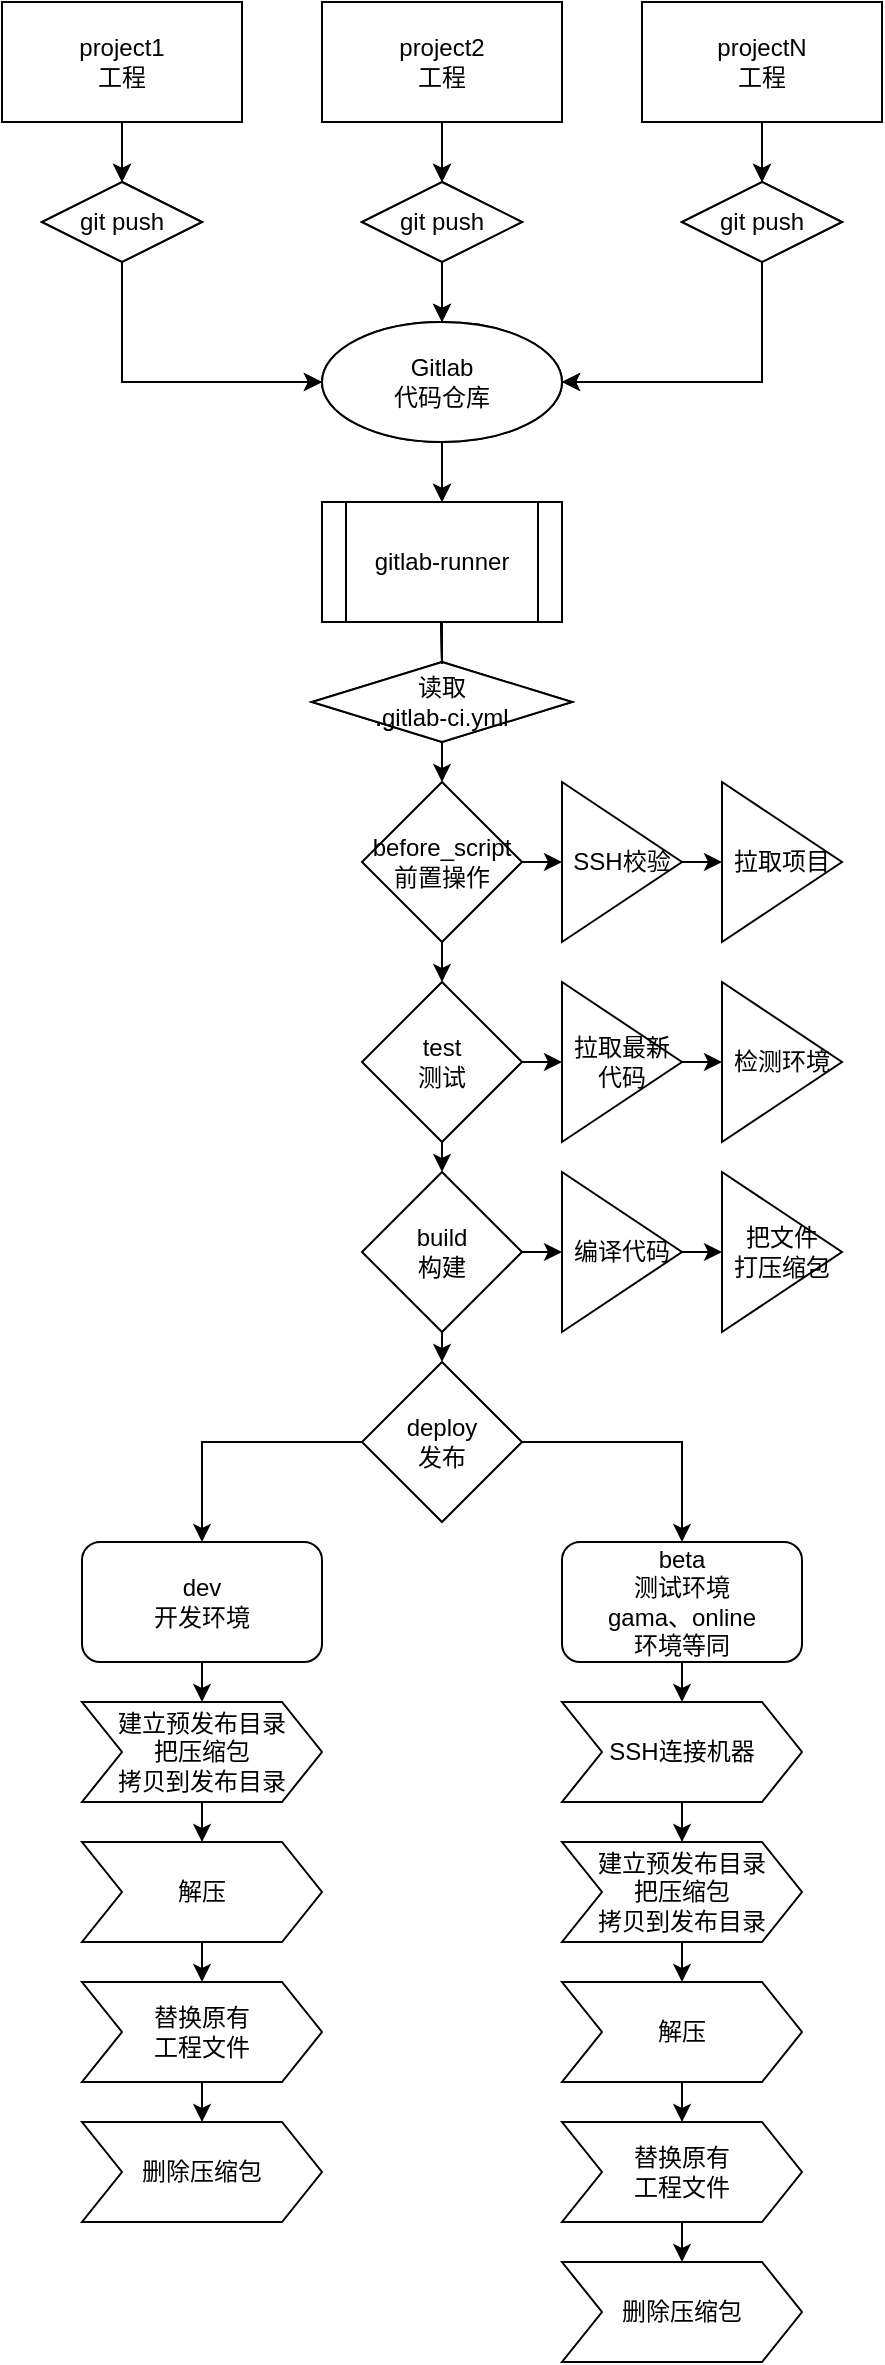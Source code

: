 <mxfile version="16.5.6" type="github">
  <diagram id="BnS27pVrS36JY-UFadmb" name="Page-1">
    <mxGraphModel dx="1038" dy="546" grid="1" gridSize="10" guides="1" tooltips="1" connect="1" arrows="1" fold="1" page="1" pageScale="1" pageWidth="827" pageHeight="1169" math="0" shadow="0">
      <root>
        <mxCell id="0" />
        <mxCell id="1" parent="0" />
        <mxCell id="piuvEJgIPPBP0Wa2WV8D-1" style="edgeStyle=orthogonalEdgeStyle;rounded=0;orthogonalLoop=1;jettySize=auto;html=1;exitX=0.5;exitY=1;exitDx=0;exitDy=0;" edge="1" parent="1" source="piuvEJgIPPBP0Wa2WV8D-2">
          <mxGeometry relative="1" as="geometry">
            <mxPoint x="260" y="100" as="targetPoint" />
          </mxGeometry>
        </mxCell>
        <mxCell id="piuvEJgIPPBP0Wa2WV8D-2" value="svr1&lt;br&gt;服务" style="rounded=0;whiteSpace=wrap;html=1;" vertex="1" parent="1">
          <mxGeometry x="200" y="10" width="120" height="60" as="geometry" />
        </mxCell>
        <mxCell id="piuvEJgIPPBP0Wa2WV8D-3" style="edgeStyle=orthogonalEdgeStyle;rounded=0;orthogonalLoop=1;jettySize=auto;html=1;exitX=0.5;exitY=1;exitDx=0;exitDy=0;entryX=0;entryY=0.5;entryDx=0;entryDy=0;" edge="1" parent="1" source="piuvEJgIPPBP0Wa2WV8D-4">
          <mxGeometry relative="1" as="geometry">
            <mxPoint x="360" y="200" as="targetPoint" />
            <Array as="points">
              <mxPoint x="260" y="200" />
            </Array>
          </mxGeometry>
        </mxCell>
        <mxCell id="piuvEJgIPPBP0Wa2WV8D-4" value="git push" style="rhombus;whiteSpace=wrap;html=1;" vertex="1" parent="1">
          <mxGeometry x="220" y="100" width="80" height="40" as="geometry" />
        </mxCell>
        <mxCell id="piuvEJgIPPBP0Wa2WV8D-5" style="edgeStyle=orthogonalEdgeStyle;rounded=0;orthogonalLoop=1;jettySize=auto;html=1;exitX=0.5;exitY=1;exitDx=0;exitDy=0;" edge="1" parent="1" source="piuvEJgIPPBP0Wa2WV8D-6">
          <mxGeometry relative="1" as="geometry">
            <mxPoint x="420" y="100" as="targetPoint" />
          </mxGeometry>
        </mxCell>
        <mxCell id="piuvEJgIPPBP0Wa2WV8D-6" value="svr2&lt;br&gt;服务" style="rounded=0;whiteSpace=wrap;html=1;" vertex="1" parent="1">
          <mxGeometry x="360" y="10" width="120" height="60" as="geometry" />
        </mxCell>
        <mxCell id="piuvEJgIPPBP0Wa2WV8D-7" style="edgeStyle=orthogonalEdgeStyle;rounded=0;orthogonalLoop=1;jettySize=auto;html=1;exitX=0.5;exitY=1;exitDx=0;exitDy=0;entryX=0.5;entryY=0;entryDx=0;entryDy=0;" edge="1" parent="1" source="piuvEJgIPPBP0Wa2WV8D-8">
          <mxGeometry relative="1" as="geometry">
            <mxPoint x="420" y="170" as="targetPoint" />
          </mxGeometry>
        </mxCell>
        <mxCell id="piuvEJgIPPBP0Wa2WV8D-8" value="git push" style="rhombus;whiteSpace=wrap;html=1;" vertex="1" parent="1">
          <mxGeometry x="380" y="100" width="80" height="40" as="geometry" />
        </mxCell>
        <mxCell id="piuvEJgIPPBP0Wa2WV8D-9" style="edgeStyle=orthogonalEdgeStyle;rounded=0;orthogonalLoop=1;jettySize=auto;html=1;exitX=0.5;exitY=1;exitDx=0;exitDy=0;" edge="1" parent="1" source="piuvEJgIPPBP0Wa2WV8D-10">
          <mxGeometry relative="1" as="geometry">
            <mxPoint x="580" y="100" as="targetPoint" />
          </mxGeometry>
        </mxCell>
        <mxCell id="piuvEJgIPPBP0Wa2WV8D-10" value="svr3&lt;br&gt;服务" style="rounded=0;whiteSpace=wrap;html=1;" vertex="1" parent="1">
          <mxGeometry x="520" y="10" width="120" height="60" as="geometry" />
        </mxCell>
        <mxCell id="piuvEJgIPPBP0Wa2WV8D-11" style="edgeStyle=orthogonalEdgeStyle;rounded=0;orthogonalLoop=1;jettySize=auto;html=1;exitX=0.5;exitY=1;exitDx=0;exitDy=0;entryX=1;entryY=0.5;entryDx=0;entryDy=0;" edge="1" parent="1" source="piuvEJgIPPBP0Wa2WV8D-12">
          <mxGeometry relative="1" as="geometry">
            <mxPoint x="480" y="200" as="targetPoint" />
            <Array as="points">
              <mxPoint x="580" y="200" />
            </Array>
          </mxGeometry>
        </mxCell>
        <mxCell id="piuvEJgIPPBP0Wa2WV8D-12" value="git push" style="rhombus;whiteSpace=wrap;html=1;" vertex="1" parent="1">
          <mxGeometry x="540" y="100" width="80" height="40" as="geometry" />
        </mxCell>
        <mxCell id="piuvEJgIPPBP0Wa2WV8D-13" style="edgeStyle=orthogonalEdgeStyle;rounded=0;orthogonalLoop=1;jettySize=auto;html=1;exitX=0.5;exitY=1;exitDx=0;exitDy=0;" edge="1" parent="1">
          <mxGeometry relative="1" as="geometry">
            <mxPoint x="420" y="260" as="targetPoint" />
            <mxPoint x="420" y="230" as="sourcePoint" />
          </mxGeometry>
        </mxCell>
        <mxCell id="piuvEJgIPPBP0Wa2WV8D-14" style="edgeStyle=orthogonalEdgeStyle;rounded=0;orthogonalLoop=1;jettySize=auto;html=1;exitX=0.5;exitY=1;exitDx=0;exitDy=0;startArrow=none;" edge="1" parent="1" source="piuvEJgIPPBP0Wa2WV8D-17">
          <mxGeometry relative="1" as="geometry">
            <mxPoint x="419.5" y="350" as="targetPoint" />
            <mxPoint x="419.5" y="320" as="sourcePoint" />
          </mxGeometry>
        </mxCell>
        <mxCell id="piuvEJgIPPBP0Wa2WV8D-15" value="gitlab-runner" style="shape=process;whiteSpace=wrap;html=1;backgroundOutline=1;" vertex="1" parent="1">
          <mxGeometry x="360" y="260" width="120" height="60" as="geometry" />
        </mxCell>
        <mxCell id="piuvEJgIPPBP0Wa2WV8D-16" value="Gitlab&lt;br&gt;代码仓库" style="ellipse;whiteSpace=wrap;html=1;" vertex="1" parent="1">
          <mxGeometry x="360" y="170" width="120" height="60" as="geometry" />
        </mxCell>
        <mxCell id="piuvEJgIPPBP0Wa2WV8D-17" value="读取&lt;br&gt;.gitlab-ci.yml" style="rhombus;whiteSpace=wrap;html=1;" vertex="1" parent="1">
          <mxGeometry x="355" y="340" width="130" height="40" as="geometry" />
        </mxCell>
        <mxCell id="piuvEJgIPPBP0Wa2WV8D-18" value="" style="edgeStyle=orthogonalEdgeStyle;rounded=0;orthogonalLoop=1;jettySize=auto;html=1;exitX=0.5;exitY=1;exitDx=0;exitDy=0;endArrow=none;" edge="1" parent="1" target="piuvEJgIPPBP0Wa2WV8D-17">
          <mxGeometry relative="1" as="geometry">
            <mxPoint x="419.5" y="350" as="targetPoint" />
            <mxPoint x="419.5" y="320" as="sourcePoint" />
          </mxGeometry>
        </mxCell>
        <mxCell id="piuvEJgIPPBP0Wa2WV8D-19" style="edgeStyle=orthogonalEdgeStyle;rounded=0;orthogonalLoop=1;jettySize=auto;html=1;exitX=0.5;exitY=1;exitDx=0;exitDy=0;" edge="1" parent="1" source="piuvEJgIPPBP0Wa2WV8D-20">
          <mxGeometry relative="1" as="geometry">
            <mxPoint x="260" y="100" as="targetPoint" />
          </mxGeometry>
        </mxCell>
        <mxCell id="piuvEJgIPPBP0Wa2WV8D-20" value="project1&lt;br&gt;工程" style="rounded=0;whiteSpace=wrap;html=1;" vertex="1" parent="1">
          <mxGeometry x="200" y="10" width="120" height="60" as="geometry" />
        </mxCell>
        <mxCell id="piuvEJgIPPBP0Wa2WV8D-21" style="edgeStyle=orthogonalEdgeStyle;rounded=0;orthogonalLoop=1;jettySize=auto;html=1;exitX=0.5;exitY=1;exitDx=0;exitDy=0;entryX=0;entryY=0.5;entryDx=0;entryDy=0;" edge="1" parent="1" source="piuvEJgIPPBP0Wa2WV8D-22">
          <mxGeometry relative="1" as="geometry">
            <mxPoint x="360" y="200" as="targetPoint" />
            <Array as="points">
              <mxPoint x="260" y="200" />
            </Array>
          </mxGeometry>
        </mxCell>
        <mxCell id="piuvEJgIPPBP0Wa2WV8D-22" value="git push" style="rhombus;whiteSpace=wrap;html=1;" vertex="1" parent="1">
          <mxGeometry x="220" y="100" width="80" height="40" as="geometry" />
        </mxCell>
        <mxCell id="piuvEJgIPPBP0Wa2WV8D-23" style="edgeStyle=orthogonalEdgeStyle;rounded=0;orthogonalLoop=1;jettySize=auto;html=1;exitX=0.5;exitY=1;exitDx=0;exitDy=0;" edge="1" parent="1" source="piuvEJgIPPBP0Wa2WV8D-24">
          <mxGeometry relative="1" as="geometry">
            <mxPoint x="420" y="100" as="targetPoint" />
          </mxGeometry>
        </mxCell>
        <mxCell id="piuvEJgIPPBP0Wa2WV8D-24" value="project2&lt;br&gt;工程" style="rounded=0;whiteSpace=wrap;html=1;" vertex="1" parent="1">
          <mxGeometry x="360" y="10" width="120" height="60" as="geometry" />
        </mxCell>
        <mxCell id="piuvEJgIPPBP0Wa2WV8D-25" style="edgeStyle=orthogonalEdgeStyle;rounded=0;orthogonalLoop=1;jettySize=auto;html=1;exitX=0.5;exitY=1;exitDx=0;exitDy=0;entryX=0.5;entryY=0;entryDx=0;entryDy=0;" edge="1" parent="1" source="piuvEJgIPPBP0Wa2WV8D-26">
          <mxGeometry relative="1" as="geometry">
            <mxPoint x="420" y="170" as="targetPoint" />
          </mxGeometry>
        </mxCell>
        <mxCell id="piuvEJgIPPBP0Wa2WV8D-26" value="git push" style="rhombus;whiteSpace=wrap;html=1;" vertex="1" parent="1">
          <mxGeometry x="380" y="100" width="80" height="40" as="geometry" />
        </mxCell>
        <mxCell id="piuvEJgIPPBP0Wa2WV8D-27" style="edgeStyle=orthogonalEdgeStyle;rounded=0;orthogonalLoop=1;jettySize=auto;html=1;exitX=0.5;exitY=1;exitDx=0;exitDy=0;" edge="1" parent="1" source="piuvEJgIPPBP0Wa2WV8D-28">
          <mxGeometry relative="1" as="geometry">
            <mxPoint x="580" y="100" as="targetPoint" />
          </mxGeometry>
        </mxCell>
        <mxCell id="piuvEJgIPPBP0Wa2WV8D-28" value="projectN&lt;br&gt;工程" style="rounded=0;whiteSpace=wrap;html=1;" vertex="1" parent="1">
          <mxGeometry x="520" y="10" width="120" height="60" as="geometry" />
        </mxCell>
        <mxCell id="piuvEJgIPPBP0Wa2WV8D-29" style="edgeStyle=orthogonalEdgeStyle;rounded=0;orthogonalLoop=1;jettySize=auto;html=1;exitX=0.5;exitY=1;exitDx=0;exitDy=0;entryX=1;entryY=0.5;entryDx=0;entryDy=0;" edge="1" parent="1" source="piuvEJgIPPBP0Wa2WV8D-30">
          <mxGeometry relative="1" as="geometry">
            <mxPoint x="480" y="200" as="targetPoint" />
            <Array as="points">
              <mxPoint x="580" y="200" />
            </Array>
          </mxGeometry>
        </mxCell>
        <mxCell id="piuvEJgIPPBP0Wa2WV8D-30" value="git push" style="rhombus;whiteSpace=wrap;html=1;" vertex="1" parent="1">
          <mxGeometry x="540" y="100" width="80" height="40" as="geometry" />
        </mxCell>
        <mxCell id="piuvEJgIPPBP0Wa2WV8D-31" style="edgeStyle=orthogonalEdgeStyle;rounded=0;orthogonalLoop=1;jettySize=auto;html=1;exitX=0.5;exitY=1;exitDx=0;exitDy=0;" edge="1" parent="1">
          <mxGeometry relative="1" as="geometry">
            <mxPoint x="420" y="260" as="targetPoint" />
            <mxPoint x="420" y="230" as="sourcePoint" />
          </mxGeometry>
        </mxCell>
        <mxCell id="piuvEJgIPPBP0Wa2WV8D-32" style="edgeStyle=orthogonalEdgeStyle;rounded=0;orthogonalLoop=1;jettySize=auto;html=1;exitX=0.5;exitY=1;exitDx=0;exitDy=0;startArrow=none;" edge="1" parent="1" source="piuvEJgIPPBP0Wa2WV8D-45">
          <mxGeometry relative="1" as="geometry">
            <mxPoint x="419.5" y="350" as="targetPoint" />
            <mxPoint x="419.5" y="320" as="sourcePoint" />
          </mxGeometry>
        </mxCell>
        <mxCell id="piuvEJgIPPBP0Wa2WV8D-33" value="gitlab-runner" style="shape=process;whiteSpace=wrap;html=1;backgroundOutline=1;" vertex="1" parent="1">
          <mxGeometry x="360" y="260" width="120" height="60" as="geometry" />
        </mxCell>
        <mxCell id="piuvEJgIPPBP0Wa2WV8D-34" value="Gitlab&lt;br&gt;代码仓库" style="ellipse;whiteSpace=wrap;html=1;" vertex="1" parent="1">
          <mxGeometry x="360" y="170" width="120" height="60" as="geometry" />
        </mxCell>
        <mxCell id="piuvEJgIPPBP0Wa2WV8D-35" style="edgeStyle=orthogonalEdgeStyle;rounded=0;orthogonalLoop=1;jettySize=auto;html=1;exitX=0.5;exitY=1;exitDx=0;exitDy=0;entryX=0.5;entryY=0;entryDx=0;entryDy=0;" edge="1" parent="1" source="piuvEJgIPPBP0Wa2WV8D-37" target="piuvEJgIPPBP0Wa2WV8D-40">
          <mxGeometry relative="1" as="geometry" />
        </mxCell>
        <mxCell id="piuvEJgIPPBP0Wa2WV8D-36" style="edgeStyle=orthogonalEdgeStyle;rounded=0;orthogonalLoop=1;jettySize=auto;html=1;exitX=1;exitY=0.5;exitDx=0;exitDy=0;" edge="1" parent="1" source="piuvEJgIPPBP0Wa2WV8D-37">
          <mxGeometry relative="1" as="geometry">
            <mxPoint x="480" y="540" as="targetPoint" />
          </mxGeometry>
        </mxCell>
        <mxCell id="piuvEJgIPPBP0Wa2WV8D-37" value="test&lt;br&gt;测试" style="rhombus;whiteSpace=wrap;html=1;" vertex="1" parent="1">
          <mxGeometry x="380" y="500" width="80" height="80" as="geometry" />
        </mxCell>
        <mxCell id="piuvEJgIPPBP0Wa2WV8D-38" style="edgeStyle=orthogonalEdgeStyle;rounded=0;orthogonalLoop=1;jettySize=auto;html=1;exitX=0.5;exitY=1;exitDx=0;exitDy=0;entryX=0.5;entryY=0;entryDx=0;entryDy=0;" edge="1" parent="1" source="piuvEJgIPPBP0Wa2WV8D-40" target="piuvEJgIPPBP0Wa2WV8D-43">
          <mxGeometry relative="1" as="geometry" />
        </mxCell>
        <mxCell id="piuvEJgIPPBP0Wa2WV8D-39" style="edgeStyle=orthogonalEdgeStyle;rounded=0;orthogonalLoop=1;jettySize=auto;html=1;exitX=1;exitY=0.5;exitDx=0;exitDy=0;" edge="1" parent="1" source="piuvEJgIPPBP0Wa2WV8D-40">
          <mxGeometry relative="1" as="geometry">
            <mxPoint x="480" y="635" as="targetPoint" />
          </mxGeometry>
        </mxCell>
        <mxCell id="piuvEJgIPPBP0Wa2WV8D-40" value="build&lt;br&gt;构建" style="rhombus;whiteSpace=wrap;html=1;" vertex="1" parent="1">
          <mxGeometry x="380" y="595" width="80" height="80" as="geometry" />
        </mxCell>
        <mxCell id="piuvEJgIPPBP0Wa2WV8D-41" style="edgeStyle=orthogonalEdgeStyle;rounded=0;orthogonalLoop=1;jettySize=auto;html=1;exitX=0;exitY=0.5;exitDx=0;exitDy=0;entryX=0.5;entryY=0;entryDx=0;entryDy=0;" edge="1" parent="1" source="piuvEJgIPPBP0Wa2WV8D-43" target="piuvEJgIPPBP0Wa2WV8D-62">
          <mxGeometry relative="1" as="geometry" />
        </mxCell>
        <mxCell id="piuvEJgIPPBP0Wa2WV8D-42" style="edgeStyle=orthogonalEdgeStyle;rounded=0;orthogonalLoop=1;jettySize=auto;html=1;exitX=1;exitY=0.5;exitDx=0;exitDy=0;" edge="1" parent="1" source="piuvEJgIPPBP0Wa2WV8D-43" target="piuvEJgIPPBP0Wa2WV8D-64">
          <mxGeometry relative="1" as="geometry" />
        </mxCell>
        <mxCell id="piuvEJgIPPBP0Wa2WV8D-43" value="deploy&lt;br&gt;发布" style="rhombus;whiteSpace=wrap;html=1;" vertex="1" parent="1">
          <mxGeometry x="380" y="690" width="80" height="80" as="geometry" />
        </mxCell>
        <mxCell id="piuvEJgIPPBP0Wa2WV8D-44" style="edgeStyle=orthogonalEdgeStyle;rounded=0;orthogonalLoop=1;jettySize=auto;html=1;exitX=0.5;exitY=1;exitDx=0;exitDy=0;" edge="1" parent="1" source="piuvEJgIPPBP0Wa2WV8D-45">
          <mxGeometry relative="1" as="geometry">
            <mxPoint x="420" y="400" as="targetPoint" />
          </mxGeometry>
        </mxCell>
        <mxCell id="piuvEJgIPPBP0Wa2WV8D-45" value="读取&lt;br&gt;.gitlab-ci.yml" style="rhombus;whiteSpace=wrap;html=1;" vertex="1" parent="1">
          <mxGeometry x="355" y="340" width="130" height="40" as="geometry" />
        </mxCell>
        <mxCell id="piuvEJgIPPBP0Wa2WV8D-46" value="" style="edgeStyle=orthogonalEdgeStyle;rounded=0;orthogonalLoop=1;jettySize=auto;html=1;exitX=0.5;exitY=1;exitDx=0;exitDy=0;endArrow=none;" edge="1" parent="1" target="piuvEJgIPPBP0Wa2WV8D-45">
          <mxGeometry relative="1" as="geometry">
            <mxPoint x="419.5" y="350" as="targetPoint" />
            <mxPoint x="419.5" y="320" as="sourcePoint" />
          </mxGeometry>
        </mxCell>
        <mxCell id="piuvEJgIPPBP0Wa2WV8D-47" style="edgeStyle=orthogonalEdgeStyle;rounded=0;orthogonalLoop=1;jettySize=auto;html=1;exitX=0.5;exitY=1;exitDx=0;exitDy=0;entryX=0.5;entryY=0;entryDx=0;entryDy=0;" edge="1" parent="1" source="piuvEJgIPPBP0Wa2WV8D-49" target="piuvEJgIPPBP0Wa2WV8D-37">
          <mxGeometry relative="1" as="geometry" />
        </mxCell>
        <mxCell id="piuvEJgIPPBP0Wa2WV8D-49" value="before_script&lt;br&gt;前置操作" style="rhombus;whiteSpace=wrap;html=1;" vertex="1" parent="1">
          <mxGeometry x="380" y="400" width="80" height="80" as="geometry" />
        </mxCell>
        <mxCell id="piuvEJgIPPBP0Wa2WV8D-50" style="edgeStyle=orthogonalEdgeStyle;rounded=0;orthogonalLoop=1;jettySize=auto;html=1;exitX=1;exitY=0.5;exitDx=0;exitDy=0;" edge="1" parent="1">
          <mxGeometry relative="1" as="geometry">
            <mxPoint x="480" y="440" as="targetPoint" />
            <mxPoint x="460" y="440" as="sourcePoint" />
          </mxGeometry>
        </mxCell>
        <mxCell id="piuvEJgIPPBP0Wa2WV8D-52" style="edgeStyle=orthogonalEdgeStyle;rounded=0;orthogonalLoop=1;jettySize=auto;html=1;exitX=1;exitY=0.5;exitDx=0;exitDy=0;entryX=0;entryY=0.5;entryDx=0;entryDy=0;" edge="1" parent="1" source="piuvEJgIPPBP0Wa2WV8D-53" target="piuvEJgIPPBP0Wa2WV8D-54">
          <mxGeometry relative="1" as="geometry" />
        </mxCell>
        <mxCell id="piuvEJgIPPBP0Wa2WV8D-53" value="SSH校验" style="triangle;whiteSpace=wrap;html=1;" vertex="1" parent="1">
          <mxGeometry x="480" y="400" width="60" height="80" as="geometry" />
        </mxCell>
        <mxCell id="piuvEJgIPPBP0Wa2WV8D-54" value="拉取项目" style="triangle;whiteSpace=wrap;html=1;" vertex="1" parent="1">
          <mxGeometry x="560" y="400" width="60" height="80" as="geometry" />
        </mxCell>
        <mxCell id="piuvEJgIPPBP0Wa2WV8D-80" style="edgeStyle=orthogonalEdgeStyle;rounded=0;orthogonalLoop=1;jettySize=auto;html=1;exitX=1;exitY=0.5;exitDx=0;exitDy=0;entryX=0;entryY=0.5;entryDx=0;entryDy=0;" edge="1" parent="1" source="piuvEJgIPPBP0Wa2WV8D-55" target="piuvEJgIPPBP0Wa2WV8D-79">
          <mxGeometry relative="1" as="geometry" />
        </mxCell>
        <mxCell id="piuvEJgIPPBP0Wa2WV8D-55" value="拉取最新&lt;br&gt;代码" style="triangle;whiteSpace=wrap;html=1;" vertex="1" parent="1">
          <mxGeometry x="480" y="500" width="60" height="80" as="geometry" />
        </mxCell>
        <mxCell id="piuvEJgIPPBP0Wa2WV8D-56" style="edgeStyle=orthogonalEdgeStyle;rounded=0;orthogonalLoop=1;jettySize=auto;html=1;exitX=1;exitY=0.5;exitDx=0;exitDy=0;entryX=0;entryY=0.5;entryDx=0;entryDy=0;" edge="1" parent="1" source="piuvEJgIPPBP0Wa2WV8D-57" target="piuvEJgIPPBP0Wa2WV8D-59">
          <mxGeometry relative="1" as="geometry" />
        </mxCell>
        <mxCell id="piuvEJgIPPBP0Wa2WV8D-57" value="编译代码" style="triangle;whiteSpace=wrap;html=1;" vertex="1" parent="1">
          <mxGeometry x="480" y="595" width="60" height="80" as="geometry" />
        </mxCell>
        <mxCell id="piuvEJgIPPBP0Wa2WV8D-59" value="把文件&lt;br&gt;打压缩包" style="triangle;whiteSpace=wrap;html=1;" vertex="1" parent="1">
          <mxGeometry x="560" y="595" width="60" height="80" as="geometry" />
        </mxCell>
        <mxCell id="piuvEJgIPPBP0Wa2WV8D-61" style="edgeStyle=orthogonalEdgeStyle;rounded=0;orthogonalLoop=1;jettySize=auto;html=1;exitX=0.5;exitY=1;exitDx=0;exitDy=0;" edge="1" parent="1" source="piuvEJgIPPBP0Wa2WV8D-62">
          <mxGeometry relative="1" as="geometry">
            <mxPoint x="300" y="860" as="targetPoint" />
          </mxGeometry>
        </mxCell>
        <mxCell id="piuvEJgIPPBP0Wa2WV8D-62" value="dev&lt;br&gt;开发环境" style="rounded=1;whiteSpace=wrap;html=1;" vertex="1" parent="1">
          <mxGeometry x="240" y="780" width="120" height="60" as="geometry" />
        </mxCell>
        <mxCell id="piuvEJgIPPBP0Wa2WV8D-63" style="edgeStyle=orthogonalEdgeStyle;rounded=0;orthogonalLoop=1;jettySize=auto;html=1;exitX=0.5;exitY=1;exitDx=0;exitDy=0;" edge="1" parent="1" source="piuvEJgIPPBP0Wa2WV8D-64">
          <mxGeometry relative="1" as="geometry">
            <mxPoint x="540" y="860" as="targetPoint" />
          </mxGeometry>
        </mxCell>
        <mxCell id="piuvEJgIPPBP0Wa2WV8D-64" value="beta&lt;br&gt;测试环境&lt;br&gt;gama、online&lt;br&gt;环境等同" style="rounded=1;whiteSpace=wrap;html=1;" vertex="1" parent="1">
          <mxGeometry x="480" y="780" width="120" height="60" as="geometry" />
        </mxCell>
        <mxCell id="piuvEJgIPPBP0Wa2WV8D-65" style="edgeStyle=orthogonalEdgeStyle;rounded=0;orthogonalLoop=1;jettySize=auto;html=1;exitX=0.5;exitY=1;exitDx=0;exitDy=0;" edge="1" parent="1" source="piuvEJgIPPBP0Wa2WV8D-66">
          <mxGeometry relative="1" as="geometry">
            <mxPoint x="300" y="930" as="targetPoint" />
          </mxGeometry>
        </mxCell>
        <mxCell id="piuvEJgIPPBP0Wa2WV8D-66" value="建立预发布目录&lt;br&gt;把压缩包&lt;br&gt;拷贝到发布目录" style="shape=step;perimeter=stepPerimeter;whiteSpace=wrap;html=1;fixedSize=1;" vertex="1" parent="1">
          <mxGeometry x="240" y="860" width="120" height="50" as="geometry" />
        </mxCell>
        <mxCell id="piuvEJgIPPBP0Wa2WV8D-67" style="edgeStyle=orthogonalEdgeStyle;rounded=0;orthogonalLoop=1;jettySize=auto;html=1;exitX=0.5;exitY=1;exitDx=0;exitDy=0;entryX=0.5;entryY=0;entryDx=0;entryDy=0;" edge="1" parent="1" source="piuvEJgIPPBP0Wa2WV8D-68" target="piuvEJgIPPBP0Wa2WV8D-69">
          <mxGeometry relative="1" as="geometry" />
        </mxCell>
        <mxCell id="piuvEJgIPPBP0Wa2WV8D-68" value="解压" style="shape=step;perimeter=stepPerimeter;whiteSpace=wrap;html=1;fixedSize=1;" vertex="1" parent="1">
          <mxGeometry x="240" y="930" width="120" height="50" as="geometry" />
        </mxCell>
        <mxCell id="piuvEJgIPPBP0Wa2WV8D-69" value="替换原有&lt;br&gt;工程文件" style="shape=step;perimeter=stepPerimeter;whiteSpace=wrap;html=1;fixedSize=1;" vertex="1" parent="1">
          <mxGeometry x="240" y="1000" width="120" height="50" as="geometry" />
        </mxCell>
        <mxCell id="piuvEJgIPPBP0Wa2WV8D-70" value="SSH连接机器" style="shape=step;perimeter=stepPerimeter;whiteSpace=wrap;html=1;fixedSize=1;" vertex="1" parent="1">
          <mxGeometry x="480" y="860" width="120" height="50" as="geometry" />
        </mxCell>
        <mxCell id="piuvEJgIPPBP0Wa2WV8D-79" value="检测环境" style="triangle;whiteSpace=wrap;html=1;" vertex="1" parent="1">
          <mxGeometry x="560" y="500" width="60" height="80" as="geometry" />
        </mxCell>
        <mxCell id="piuvEJgIPPBP0Wa2WV8D-81" style="edgeStyle=orthogonalEdgeStyle;rounded=0;orthogonalLoop=1;jettySize=auto;html=1;exitX=0.5;exitY=1;exitDx=0;exitDy=0;entryX=0.5;entryY=0;entryDx=0;entryDy=0;" edge="1" parent="1" target="piuvEJgIPPBP0Wa2WV8D-82">
          <mxGeometry relative="1" as="geometry">
            <mxPoint x="300" y="1050" as="sourcePoint" />
          </mxGeometry>
        </mxCell>
        <mxCell id="piuvEJgIPPBP0Wa2WV8D-82" value="删除压缩包" style="shape=step;perimeter=stepPerimeter;whiteSpace=wrap;html=1;fixedSize=1;" vertex="1" parent="1">
          <mxGeometry x="240" y="1070" width="120" height="50" as="geometry" />
        </mxCell>
        <mxCell id="piuvEJgIPPBP0Wa2WV8D-83" style="edgeStyle=orthogonalEdgeStyle;rounded=0;orthogonalLoop=1;jettySize=auto;html=1;exitX=0.5;exitY=1;exitDx=0;exitDy=0;" edge="1" parent="1">
          <mxGeometry relative="1" as="geometry">
            <mxPoint x="540" y="930" as="targetPoint" />
            <mxPoint x="540" y="910" as="sourcePoint" />
          </mxGeometry>
        </mxCell>
        <mxCell id="piuvEJgIPPBP0Wa2WV8D-84" style="edgeStyle=orthogonalEdgeStyle;rounded=0;orthogonalLoop=1;jettySize=auto;html=1;exitX=0.5;exitY=1;exitDx=0;exitDy=0;" edge="1" parent="1" source="piuvEJgIPPBP0Wa2WV8D-85">
          <mxGeometry relative="1" as="geometry">
            <mxPoint x="540" y="1000" as="targetPoint" />
          </mxGeometry>
        </mxCell>
        <mxCell id="piuvEJgIPPBP0Wa2WV8D-85" value="建立预发布目录&lt;br&gt;把压缩包&lt;br&gt;拷贝到发布目录" style="shape=step;perimeter=stepPerimeter;whiteSpace=wrap;html=1;fixedSize=1;" vertex="1" parent="1">
          <mxGeometry x="480" y="930" width="120" height="50" as="geometry" />
        </mxCell>
        <mxCell id="piuvEJgIPPBP0Wa2WV8D-86" style="edgeStyle=orthogonalEdgeStyle;rounded=0;orthogonalLoop=1;jettySize=auto;html=1;exitX=0.5;exitY=1;exitDx=0;exitDy=0;entryX=0.5;entryY=0;entryDx=0;entryDy=0;" edge="1" parent="1" source="piuvEJgIPPBP0Wa2WV8D-87" target="piuvEJgIPPBP0Wa2WV8D-88">
          <mxGeometry relative="1" as="geometry" />
        </mxCell>
        <mxCell id="piuvEJgIPPBP0Wa2WV8D-87" value="解压" style="shape=step;perimeter=stepPerimeter;whiteSpace=wrap;html=1;fixedSize=1;" vertex="1" parent="1">
          <mxGeometry x="480" y="1000" width="120" height="50" as="geometry" />
        </mxCell>
        <mxCell id="piuvEJgIPPBP0Wa2WV8D-88" value="替换原有&lt;br&gt;工程文件" style="shape=step;perimeter=stepPerimeter;whiteSpace=wrap;html=1;fixedSize=1;" vertex="1" parent="1">
          <mxGeometry x="480" y="1070" width="120" height="50" as="geometry" />
        </mxCell>
        <mxCell id="piuvEJgIPPBP0Wa2WV8D-89" style="edgeStyle=orthogonalEdgeStyle;rounded=0;orthogonalLoop=1;jettySize=auto;html=1;exitX=0.5;exitY=1;exitDx=0;exitDy=0;entryX=0.5;entryY=0;entryDx=0;entryDy=0;" edge="1" parent="1" target="piuvEJgIPPBP0Wa2WV8D-90">
          <mxGeometry relative="1" as="geometry">
            <mxPoint x="540" y="1120" as="sourcePoint" />
          </mxGeometry>
        </mxCell>
        <mxCell id="piuvEJgIPPBP0Wa2WV8D-90" value="删除压缩包" style="shape=step;perimeter=stepPerimeter;whiteSpace=wrap;html=1;fixedSize=1;" vertex="1" parent="1">
          <mxGeometry x="480" y="1140" width="120" height="50" as="geometry" />
        </mxCell>
      </root>
    </mxGraphModel>
  </diagram>
</mxfile>
